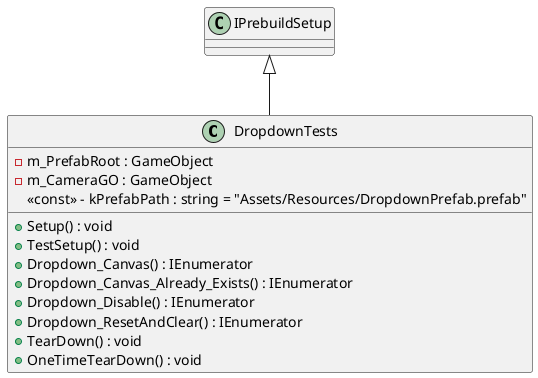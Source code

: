 @startuml
class DropdownTests {
    - m_PrefabRoot : GameObject
    - m_CameraGO : GameObject
    <<const>> - kPrefabPath : string = "Assets/Resources/DropdownPrefab.prefab"
    + Setup() : void
    + TestSetup() : void
    + Dropdown_Canvas() : IEnumerator
    + Dropdown_Canvas_Already_Exists() : IEnumerator
    + Dropdown_Disable() : IEnumerator
    + Dropdown_ResetAndClear() : IEnumerator
    + TearDown() : void
    + OneTimeTearDown() : void
}
IPrebuildSetup <|-- DropdownTests
@enduml
